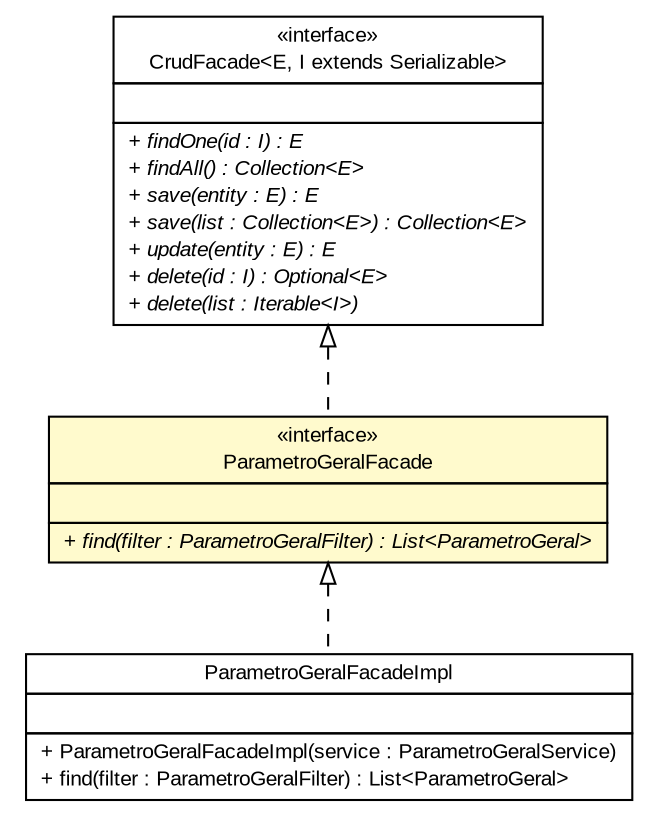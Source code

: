 #!/usr/local/bin/dot
#
# Class diagram 
# Generated by UMLGraph version R5_6 (http://www.umlgraph.org/)
#

digraph G {
	edge [fontname="arial",fontsize=10,labelfontname="arial",labelfontsize=10];
	node [fontname="arial",fontsize=10,shape=plaintext];
	nodesep=0.25;
	ranksep=0.5;
	// br.gov.to.sefaz.business.facade.CrudFacade<E, I extends java.io.Serializable>
	c547373 [label=<<table title="br.gov.to.sefaz.business.facade.CrudFacade" border="0" cellborder="1" cellspacing="0" cellpadding="2" port="p" href="../../../../business/facade/CrudFacade.html">
		<tr><td><table border="0" cellspacing="0" cellpadding="1">
<tr><td align="center" balign="center"> &#171;interface&#187; </td></tr>
<tr><td align="center" balign="center"> CrudFacade&lt;E, I extends Serializable&gt; </td></tr>
		</table></td></tr>
		<tr><td><table border="0" cellspacing="0" cellpadding="1">
<tr><td align="left" balign="left">  </td></tr>
		</table></td></tr>
		<tr><td><table border="0" cellspacing="0" cellpadding="1">
<tr><td align="left" balign="left"><font face="arial italic" point-size="10.0"> + findOne(id : I) : E </font></td></tr>
<tr><td align="left" balign="left"><font face="arial italic" point-size="10.0"> + findAll() : Collection&lt;E&gt; </font></td></tr>
<tr><td align="left" balign="left"><font face="arial italic" point-size="10.0"> + save(entity : E) : E </font></td></tr>
<tr><td align="left" balign="left"><font face="arial italic" point-size="10.0"> + save(list : Collection&lt;E&gt;) : Collection&lt;E&gt; </font></td></tr>
<tr><td align="left" balign="left"><font face="arial italic" point-size="10.0"> + update(entity : E) : E </font></td></tr>
<tr><td align="left" balign="left"><font face="arial italic" point-size="10.0"> + delete(id : I) : Optional&lt;E&gt; </font></td></tr>
<tr><td align="left" balign="left"><font face="arial italic" point-size="10.0"> + delete(list : Iterable&lt;I&gt;) </font></td></tr>
		</table></td></tr>
		</table>>, URL="../../../../business/facade/CrudFacade.html", fontname="arial", fontcolor="black", fontsize=10.0];
	// br.gov.to.sefaz.par.gestao.business.facade.impl.ParametroGeralFacadeImpl
	c547395 [label=<<table title="br.gov.to.sefaz.par.gestao.business.facade.impl.ParametroGeralFacadeImpl" border="0" cellborder="1" cellspacing="0" cellpadding="2" port="p" href="./impl/ParametroGeralFacadeImpl.html">
		<tr><td><table border="0" cellspacing="0" cellpadding="1">
<tr><td align="center" balign="center"> ParametroGeralFacadeImpl </td></tr>
		</table></td></tr>
		<tr><td><table border="0" cellspacing="0" cellpadding="1">
<tr><td align="left" balign="left">  </td></tr>
		</table></td></tr>
		<tr><td><table border="0" cellspacing="0" cellpadding="1">
<tr><td align="left" balign="left"> + ParametroGeralFacadeImpl(service : ParametroGeralService) </td></tr>
<tr><td align="left" balign="left"> + find(filter : ParametroGeralFilter) : List&lt;ParametroGeral&gt; </td></tr>
		</table></td></tr>
		</table>>, URL="./impl/ParametroGeralFacadeImpl.html", fontname="arial", fontcolor="black", fontsize=10.0];
	// br.gov.to.sefaz.par.gestao.business.facade.ParametroGeralFacade
	c547396 [label=<<table title="br.gov.to.sefaz.par.gestao.business.facade.ParametroGeralFacade" border="0" cellborder="1" cellspacing="0" cellpadding="2" port="p" bgcolor="lemonChiffon" href="./ParametroGeralFacade.html">
		<tr><td><table border="0" cellspacing="0" cellpadding="1">
<tr><td align="center" balign="center"> &#171;interface&#187; </td></tr>
<tr><td align="center" balign="center"> ParametroGeralFacade </td></tr>
		</table></td></tr>
		<tr><td><table border="0" cellspacing="0" cellpadding="1">
<tr><td align="left" balign="left">  </td></tr>
		</table></td></tr>
		<tr><td><table border="0" cellspacing="0" cellpadding="1">
<tr><td align="left" balign="left"><font face="arial italic" point-size="10.0"> + find(filter : ParametroGeralFilter) : List&lt;ParametroGeral&gt; </font></td></tr>
		</table></td></tr>
		</table>>, URL="./ParametroGeralFacade.html", fontname="arial", fontcolor="black", fontsize=10.0];
	//br.gov.to.sefaz.par.gestao.business.facade.impl.ParametroGeralFacadeImpl implements br.gov.to.sefaz.par.gestao.business.facade.ParametroGeralFacade
	c547396:p -> c547395:p [dir=back,arrowtail=empty,style=dashed];
	//br.gov.to.sefaz.par.gestao.business.facade.ParametroGeralFacade implements br.gov.to.sefaz.business.facade.CrudFacade<E, I extends java.io.Serializable>
	c547373:p -> c547396:p [dir=back,arrowtail=empty,style=dashed];
}

